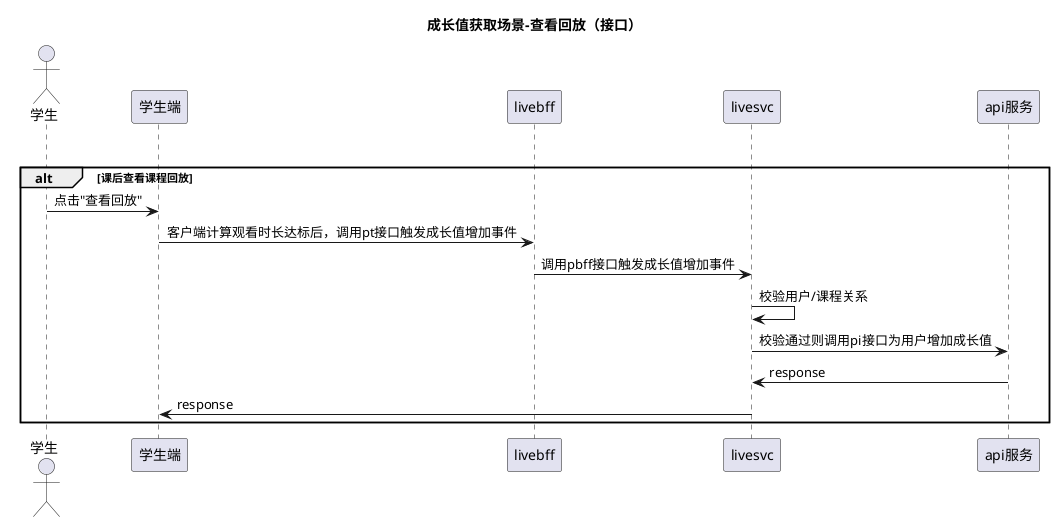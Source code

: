 
@startuml
title 成长值获取场景-查看回放（接口）

alt
actor 学生

alt 课后查看课程回放
学生 -> 学生端: 点击"查看回放"
学生端 -> livebff: 客户端计算观看时长达标后，调用pt接口触发成长值增加事件
livebff -> livesvc: 调用pbff接口触发成长值增加事件
livesvc -> livesvc: 校验用户/课程关系
livesvc -> api服务: 校验通过则调用pi接口为用户增加成长值
api服务 -> livesvc: response
livesvc -> 学生端: response
end

@enduml